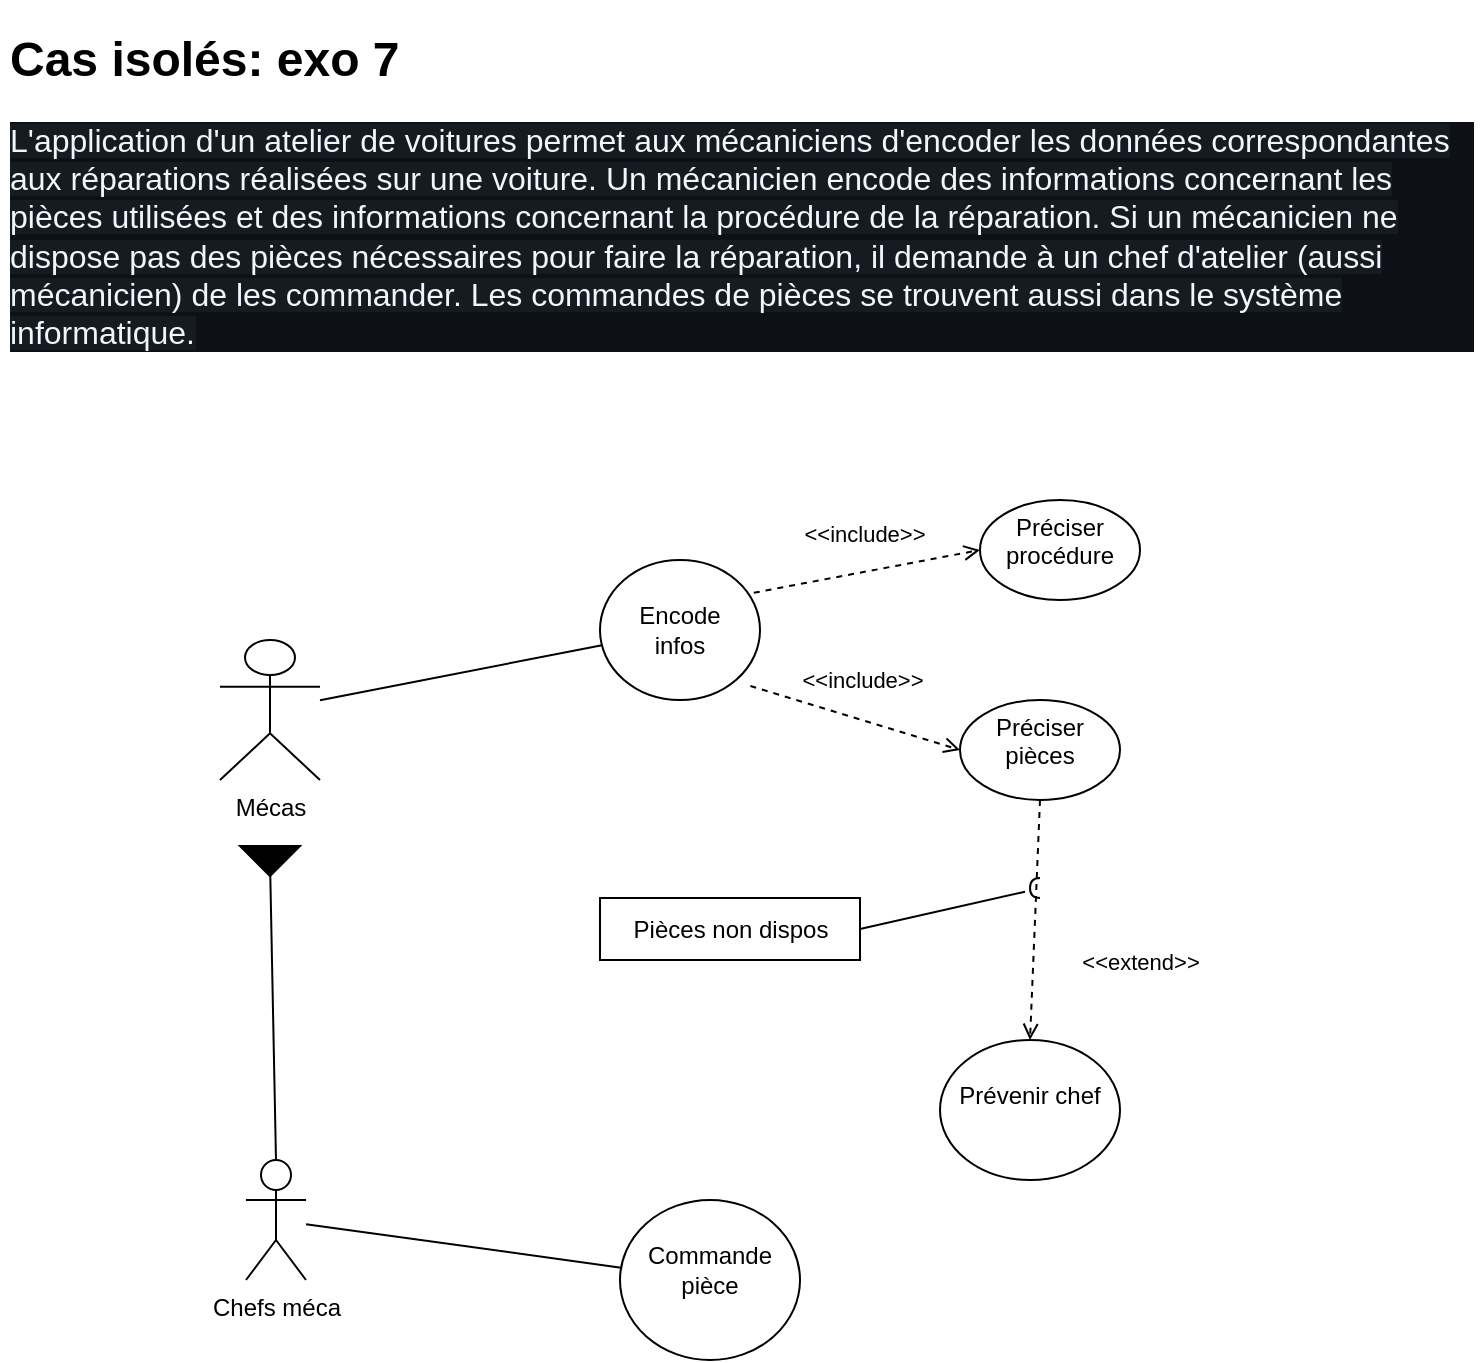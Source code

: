 <mxfile>
    <diagram id="u-lieoy2lFmAySOQ_AG4" name="Page-1">
        <mxGraphModel dx="985" dy="664" grid="1" gridSize="10" guides="1" tooltips="1" connect="1" arrows="1" fold="1" page="1" pageScale="1" pageWidth="827" pageHeight="1169" math="0" shadow="0">
            <root>
                <mxCell id="0"/>
                <mxCell id="1" parent="0"/>
                <mxCell id="2" value="&lt;h1&gt;Cas isolés: exo 7&lt;/h1&gt;&lt;p dir=&quot;auto&quot; style=&quot;box-sizing: border-box ; margin-top: 0px ; margin-bottom: 16px ; color: rgb(201 , 209 , 217) ; font-family: , &amp;#34;blinkmacsystemfont&amp;#34; , &amp;#34;segoe ui&amp;#34; , &amp;#34;helvetica&amp;#34; , &amp;#34;arial&amp;#34; , sans-serif , &amp;#34;apple color emoji&amp;#34; , &amp;#34;segoe ui emoji&amp;#34; ; font-size: 16px ; background-color: rgb(13 , 17 , 23)&quot;&gt;&lt;span style=&quot;color: rgb(240 , 246 , 252) ; font-family: , &amp;#34;blinkmacsystemfont&amp;#34; , &amp;#34;segoe ui&amp;#34; , &amp;#34;helvetica&amp;#34; , &amp;#34;arial&amp;#34; , sans-serif , &amp;#34;apple color emoji&amp;#34; , &amp;#34;segoe ui emoji&amp;#34; ; background-color: rgb(22 , 27 , 34)&quot;&gt;L'application d'un atelier de voitures permet aux mécaniciens d'encoder les données correspondantes aux réparations réalisées sur une voiture. Un mécanicien encode des informations concernant les pièces utilisées et des informations concernant la procédure de la réparation. Si un mécanicien ne dispose pas des pièces nécessaires pour faire la réparation, il demande à un chef d'atelier (aussi mécanicien) de les commander. Les commandes de pièces se trouvent aussi dans le système informatique.&lt;/span&gt;&lt;br&gt;&lt;/p&gt;" style="text;html=1;strokeColor=none;fillColor=none;spacing=5;spacingTop=-20;whiteSpace=wrap;overflow=hidden;rounded=0;" parent="1" vertex="1">
                    <mxGeometry x="40" y="40" width="740" height="180" as="geometry"/>
                </mxCell>
                <mxCell id="41" value="" style="html=1;endArrow=none;endFill=0;" edge="1" parent="1" source="42" target="47">
                    <mxGeometry relative="1" as="geometry"/>
                </mxCell>
                <mxCell id="42" value="Mécas" style="shape=umlActor;verticalLabelPosition=bottom;verticalAlign=top;html=1;" vertex="1" parent="1">
                    <mxGeometry x="150" y="350" width="50" height="70" as="geometry"/>
                </mxCell>
                <mxCell id="43" value="" style="triangle;aspect=fixed;fillColor=#000000;direction=south;" vertex="1" parent="1">
                    <mxGeometry x="160" y="453" width="30" height="15" as="geometry"/>
                </mxCell>
                <mxCell id="44" value="" style="endArrow=none;html=1;rounded=0;align=center;verticalAlign=bottom;labelBackgroundColor=none;entryX=0.5;entryY=0;entryDx=0;entryDy=0;entryPerimeter=0;" edge="1" parent="1" source="43" target="46">
                    <mxGeometry relative="1" as="geometry">
                        <mxPoint x="110" y="472" as="sourcePoint"/>
                        <mxPoint x="180" y="580" as="targetPoint"/>
                    </mxGeometry>
                </mxCell>
                <mxCell id="45" value="" style="edgeStyle=none;html=1;startArrow=none;startFill=0;endArrow=none;endFill=0;" edge="1" parent="1" source="46" target="57">
                    <mxGeometry relative="1" as="geometry"/>
                </mxCell>
                <mxCell id="46" value="Chefs méca" style="shape=umlActor;verticalLabelPosition=bottom;verticalAlign=top;html=1;" vertex="1" parent="1">
                    <mxGeometry x="163" y="610" width="30" height="60" as="geometry"/>
                </mxCell>
                <mxCell id="47" value="&lt;br&gt;Encode &lt;br&gt;infos" style="ellipse;whiteSpace=wrap;html=1;verticalAlign=top;" vertex="1" parent="1">
                    <mxGeometry x="340" y="310" width="80" height="70" as="geometry"/>
                </mxCell>
                <mxCell id="48" value="&amp;lt;&amp;lt;include&amp;gt;&amp;gt;" style="html=1;verticalAlign=bottom;labelBackgroundColor=none;endArrow=open;endFill=0;dashed=1;exitX=0.961;exitY=0.234;exitDx=0;exitDy=0;exitPerimeter=0;entryX=0;entryY=0.5;entryDx=0;entryDy=0;" edge="1" parent="1" source="47" target="49">
                    <mxGeometry y="10" width="160" relative="1" as="geometry">
                        <mxPoint x="420" y="320" as="sourcePoint"/>
                        <mxPoint x="530" y="310" as="targetPoint"/>
                        <mxPoint as="offset"/>
                    </mxGeometry>
                </mxCell>
                <mxCell id="49" value="Préciser procédure" style="ellipse;whiteSpace=wrap;html=1;verticalAlign=top;" vertex="1" parent="1">
                    <mxGeometry x="530" y="280" width="80" height="50" as="geometry"/>
                </mxCell>
                <mxCell id="50" value="&amp;lt;&amp;lt;include&amp;gt;&amp;gt;" style="html=1;verticalAlign=bottom;labelBackgroundColor=none;endArrow=open;endFill=0;dashed=1;exitX=0.94;exitY=0.9;exitDx=0;exitDy=0;exitPerimeter=0;entryX=0;entryY=0.5;entryDx=0;entryDy=0;" edge="1" parent="1" source="47" target="51">
                    <mxGeometry y="10" width="160" relative="1" as="geometry">
                        <mxPoint x="420.0" y="386.7" as="sourcePoint"/>
                        <mxPoint x="520" y="400" as="targetPoint"/>
                        <mxPoint as="offset"/>
                    </mxGeometry>
                </mxCell>
                <mxCell id="51" value="Préciser pièces" style="ellipse;whiteSpace=wrap;html=1;verticalAlign=top;" vertex="1" parent="1">
                    <mxGeometry x="520" y="380" width="80" height="50" as="geometry"/>
                </mxCell>
                <mxCell id="52" value="&amp;lt;&amp;lt;extend&amp;gt;&amp;gt;" style="html=1;verticalAlign=bottom;labelBackgroundColor=none;endArrow=open;endFill=0;dashed=1;exitX=0.5;exitY=1;exitDx=0;exitDy=0;entryX=0.5;entryY=0;entryDx=0;entryDy=0;" edge="1" parent="1" source="51" target="56">
                    <mxGeometry x="0.463" y="54" width="160" relative="1" as="geometry">
                        <mxPoint x="490" y="490" as="sourcePoint"/>
                        <mxPoint x="560" y="550" as="targetPoint"/>
                        <mxPoint as="offset"/>
                    </mxGeometry>
                </mxCell>
                <mxCell id="53" style="edgeStyle=none;html=1;exitX=1;exitY=0.5;exitDx=0;exitDy=0;entryX=1.498;entryY=0.684;entryDx=0;entryDy=0;entryPerimeter=0;startArrow=none;startFill=0;endArrow=none;endFill=0;" edge="1" parent="1" source="54" target="55">
                    <mxGeometry relative="1" as="geometry"/>
                </mxCell>
                <mxCell id="54" value="Pièces non dispos" style="html=1;rounded=0;" vertex="1" parent="1">
                    <mxGeometry x="340" y="479" width="130" height="31" as="geometry"/>
                </mxCell>
                <mxCell id="55" value="" style="shape=requiredInterface;html=1;fontSize=11;align=center;fillColor=none;points=[];aspect=fixed;resizable=0;verticalAlign=bottom;labelPosition=center;verticalLabelPosition=top;flipH=1;" vertex="1" parent="1">
                    <mxGeometry x="555" y="469" width="5" height="10" as="geometry"/>
                </mxCell>
                <mxCell id="56" value="&lt;br&gt;Prévenir chef" style="ellipse;whiteSpace=wrap;html=1;verticalAlign=top;" vertex="1" parent="1">
                    <mxGeometry x="510" y="550" width="90" height="70" as="geometry"/>
                </mxCell>
                <mxCell id="57" value="&lt;br&gt;Commande &lt;br&gt;pièce" style="ellipse;whiteSpace=wrap;html=1;verticalAlign=top;" vertex="1" parent="1">
                    <mxGeometry x="350" y="630" width="90" height="80" as="geometry"/>
                </mxCell>
            </root>
        </mxGraphModel>
    </diagram>
</mxfile>